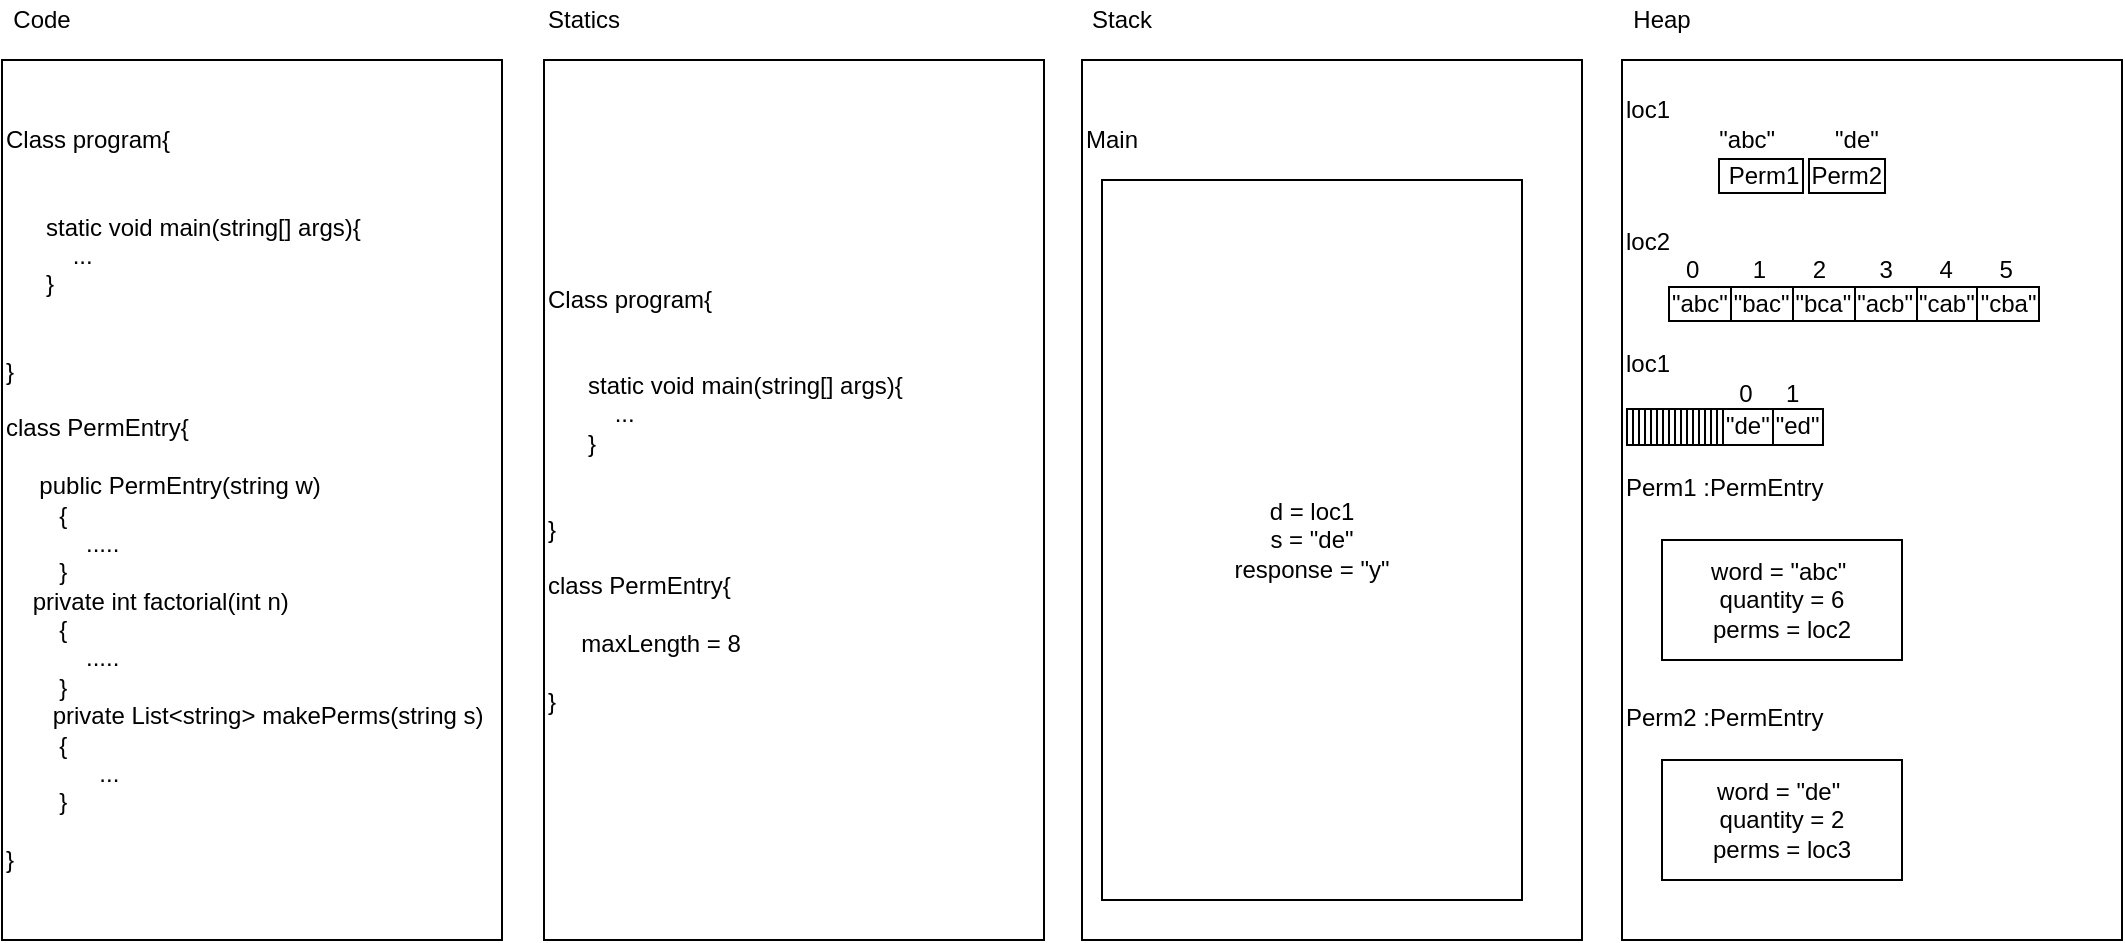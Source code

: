 <mxfile version="14.5.3" type="github">
  <diagram id="MkJ7x8U8QZDx5aW0vpz0" name="Page-1">
    <mxGraphModel dx="1422" dy="705" grid="1" gridSize="10" guides="1" tooltips="1" connect="1" arrows="1" fold="1" page="1" pageScale="1" pageWidth="1100" pageHeight="850" math="0" shadow="0">
      <root>
        <mxCell id="0" />
        <mxCell id="1" parent="0" />
        <mxCell id="QrvTohSwwayNkErZfKIE-2" value="Class program{&lt;br&gt;&lt;br&gt;&lt;div&gt;&lt;br&gt;&lt;/div&gt;&amp;nbsp; &amp;nbsp; &amp;nbsp; static void main(string[] args){&lt;br&gt;&amp;nbsp; &amp;nbsp; &amp;nbsp; &amp;nbsp; &amp;nbsp; ...&lt;br&gt;&amp;nbsp; &amp;nbsp; &amp;nbsp; }&lt;br&gt;&lt;br&gt;&lt;br&gt;}&lt;br&gt;&lt;br&gt;class PermEntry{&lt;br&gt;&lt;br&gt;&amp;nbsp; &amp;nbsp; &amp;nbsp;&lt;span&gt;public PermEntry(string w)&lt;/span&gt;&lt;div&gt;&amp;nbsp; &amp;nbsp; &amp;nbsp; &amp;nbsp; {&lt;/div&gt;&lt;div&gt;&amp;nbsp; &amp;nbsp; &amp;nbsp; &amp;nbsp; &amp;nbsp; &amp;nbsp; .....&lt;/div&gt;&lt;div&gt;&amp;nbsp; &amp;nbsp; &amp;nbsp; &amp;nbsp; }&lt;/div&gt;&lt;div&gt;&amp;nbsp; &amp;nbsp;&amp;nbsp;&lt;span&gt;private int factorial(int n)&lt;/span&gt;&lt;/div&gt;&lt;div&gt;&amp;nbsp; &amp;nbsp; &amp;nbsp; &amp;nbsp; {&lt;/div&gt;&lt;div&gt;&amp;nbsp; &amp;nbsp; &amp;nbsp; &amp;nbsp; &amp;nbsp; &amp;nbsp; .....&lt;/div&gt;&lt;div&gt;&amp;nbsp; &amp;nbsp; &amp;nbsp; &amp;nbsp; }&lt;/div&gt;&amp;nbsp; &amp;nbsp; &amp;nbsp;&amp;nbsp;&lt;span&gt;&amp;nbsp;private List&amp;lt;string&amp;gt; makePerms(string s)&lt;/span&gt;&lt;div&gt;&amp;nbsp; &amp;nbsp; &amp;nbsp; &amp;nbsp; {&lt;/div&gt;&lt;div&gt;&amp;nbsp; &amp;nbsp; &amp;nbsp; &amp;nbsp; &amp;nbsp; &amp;nbsp; &amp;nbsp; ...&lt;/div&gt;&lt;div&gt;&amp;nbsp; &amp;nbsp; &amp;nbsp; &amp;nbsp; }&lt;/div&gt;&lt;br&gt;}" style="rounded=0;whiteSpace=wrap;html=1;align=left;" parent="1" vertex="1">
          <mxGeometry x="20" y="60" width="250" height="440" as="geometry" />
        </mxCell>
        <mxCell id="QrvTohSwwayNkErZfKIE-3" value="Code" style="text;html=1;strokeColor=none;fillColor=none;align=center;verticalAlign=middle;whiteSpace=wrap;rounded=0;" parent="1" vertex="1">
          <mxGeometry x="20" y="30" width="40" height="20" as="geometry" />
        </mxCell>
        <mxCell id="QrvTohSwwayNkErZfKIE-4" value="Class program{&lt;br&gt;&lt;br&gt;&lt;div&gt;&lt;br&gt;&lt;/div&gt;&amp;nbsp; &amp;nbsp; &amp;nbsp; static void main(string[] args){&lt;br&gt;&amp;nbsp; &amp;nbsp; &amp;nbsp; &amp;nbsp; &amp;nbsp; ...&lt;br&gt;&amp;nbsp; &amp;nbsp; &amp;nbsp; }&lt;br&gt;&lt;br&gt;&lt;br&gt;}&lt;br&gt;&lt;br&gt;class PermEntry{&lt;br&gt;&lt;br&gt;&amp;nbsp; &amp;nbsp; &amp;nbsp;maxLength = 8&lt;br&gt;&lt;br&gt;}" style="rounded=0;whiteSpace=wrap;html=1;align=left;" parent="1" vertex="1">
          <mxGeometry x="291" y="60" width="250" height="440" as="geometry" />
        </mxCell>
        <mxCell id="QrvTohSwwayNkErZfKIE-5" value="Statics" style="text;html=1;strokeColor=none;fillColor=none;align=center;verticalAlign=middle;whiteSpace=wrap;rounded=0;" parent="1" vertex="1">
          <mxGeometry x="291" y="30" width="40" height="20" as="geometry" />
        </mxCell>
        <mxCell id="7mHd35gTJ7Eix5R3v8-Q-1" value="Main&amp;nbsp; &amp;nbsp; &amp;nbsp; &amp;nbsp; &amp;nbsp; &amp;nbsp; &amp;nbsp; &amp;nbsp; &amp;nbsp; &amp;nbsp; &amp;nbsp; &amp;nbsp; &amp;nbsp; &amp;nbsp; &amp;nbsp; &amp;nbsp; &amp;nbsp; &amp;nbsp; &amp;nbsp; &amp;nbsp; &amp;nbsp; &amp;nbsp;&amp;nbsp;&lt;br&gt;&lt;br&gt;&lt;br&gt;&lt;br&gt;&lt;br&gt;&lt;br&gt;&lt;br&gt;&lt;br&gt;&lt;br&gt;&lt;br&gt;&lt;br&gt;&lt;br&gt;&lt;br&gt;&lt;br&gt;&lt;br&gt;&lt;br&gt;&lt;br&gt;&lt;br&gt;&lt;br&gt;&lt;br&gt;&lt;br&gt;&lt;br&gt;&lt;br&gt;&lt;br&gt;&lt;br&gt;&lt;br&gt;" style="rounded=0;whiteSpace=wrap;html=1;align=left;" parent="1" vertex="1">
          <mxGeometry x="560" y="60" width="250" height="440" as="geometry" />
        </mxCell>
        <mxCell id="7mHd35gTJ7Eix5R3v8-Q-2" value="Stack" style="text;html=1;strokeColor=none;fillColor=none;align=center;verticalAlign=middle;whiteSpace=wrap;rounded=0;" parent="1" vertex="1">
          <mxGeometry x="560" y="30" width="40" height="20" as="geometry" />
        </mxCell>
        <mxCell id="7mHd35gTJ7Eix5R3v8-Q-3" value="d = loc1&lt;br&gt;s = &quot;de&quot;&lt;br&gt;response = &quot;y&quot;" style="rounded=0;whiteSpace=wrap;html=1;align=center;" parent="1" vertex="1">
          <mxGeometry x="570" y="120" width="210" height="360" as="geometry" />
        </mxCell>
        <mxCell id="7mHd35gTJ7Eix5R3v8-Q-5" value="loc1&lt;br&gt;&lt;span&gt;&amp;nbsp; &amp;nbsp; &amp;nbsp; &amp;nbsp; &amp;nbsp; &amp;nbsp; &amp;nbsp; &quot;abc&quot;&amp;nbsp; &amp;nbsp; &amp;nbsp; &amp;nbsp; &amp;nbsp;&quot;de&quot;&amp;nbsp;&lt;/span&gt;&lt;span&gt;&amp;nbsp;&lt;/span&gt;&lt;br&gt;&lt;div&gt;&lt;table&gt;&lt;tbody&gt;&lt;tr&gt;&lt;td&gt;&lt;br&gt;&lt;/td&gt;&lt;td&gt;&lt;br&gt;&lt;/td&gt;&lt;td&gt;&lt;br&gt;&lt;/td&gt;&lt;td&gt;&lt;br&gt;&lt;/td&gt;&lt;td&gt;&lt;br&gt;&lt;/td&gt;&lt;td&gt;&lt;br&gt;&lt;/td&gt;&lt;td&gt;&lt;br&gt;&lt;/td&gt;&lt;td&gt;&lt;br&gt;&lt;/td&gt;&lt;td&gt;&lt;br&gt;&lt;/td&gt;&lt;td&gt;&lt;br&gt;&lt;/td&gt;&lt;td&gt;&lt;br&gt;&lt;/td&gt;&lt;td style=&quot;border: 1px solid rgb(0 , 0 , 0) ; border-collapse: collapse&quot;&gt;&lt;span style=&quot;background-color: rgb(255 , 255 , 255)&quot;&gt;&amp;nbsp;Perm1&lt;/span&gt;&lt;/td&gt;&lt;td style=&quot;border: 1px solid rgb(0 , 0 , 0) ; border-collapse: collapse&quot;&gt;&lt;span style=&quot;background-color: rgb(255 , 255 , 255)&quot;&gt;Perm2&lt;/span&gt;&lt;/td&gt;&lt;/tr&gt;&lt;/tbody&gt;&lt;/table&gt;&lt;br&gt;&lt;/div&gt;&lt;div&gt;loc2&lt;br&gt;&amp;nbsp; &amp;nbsp; &amp;nbsp; &amp;nbsp; &amp;nbsp;0&amp;nbsp; &amp;nbsp; &amp;nbsp; &amp;nbsp; 1&amp;nbsp; &amp;nbsp; &amp;nbsp; &amp;nbsp;2&amp;nbsp; &amp;nbsp; &amp;nbsp; &amp;nbsp; 3&amp;nbsp; &amp;nbsp; &amp;nbsp; &amp;nbsp;4&amp;nbsp; &amp;nbsp; &amp;nbsp; &amp;nbsp;5&amp;nbsp;&amp;nbsp;&lt;br&gt;&lt;div&gt;&lt;table border=&quot;1&quot; style=&quot;border: 1px solid rgb(255 , 255 , 255) ; border-collapse: collapse&quot;&gt;&lt;tbody&gt;&lt;tr&gt;&lt;td style=&quot;border-collapse: collapse&quot;&gt;&lt;br&gt;&lt;/td&gt;&lt;td&gt;&lt;br&gt;&lt;/td&gt;&lt;td style=&quot;border-collapse: collapse&quot;&gt;&lt;br&gt;&lt;/td&gt;&lt;td&gt;&lt;br&gt;&lt;/td&gt;&lt;td&gt;&lt;br&gt;&lt;/td&gt;&lt;td style=&quot;border-collapse: collapse&quot;&gt;&lt;br&gt;&lt;/td&gt;&lt;td style=&quot;border-collapse: collapse&quot;&gt;&lt;br&gt;&lt;/td&gt;&lt;td style=&quot;border: 1px solid rgb(0 , 0 , 0) ; border-collapse: collapse&quot;&gt;&quot;abc&quot;&lt;/td&gt;&lt;td style=&quot;border: 1px solid rgb(0 , 0 , 0) ; border-collapse: collapse&quot;&gt;&quot;bac&quot;&lt;/td&gt;&lt;td style=&quot;border: 1px solid rgb(0 , 0 , 0) ; border-collapse: collapse&quot;&gt;&quot;bca&quot;&lt;/td&gt;&lt;td style=&quot;border: 1px solid rgb(0 , 0 , 0) ; border-collapse: collapse&quot;&gt;&quot;acb&quot;&lt;/td&gt;&lt;td style=&quot;border-collapse: collapse ; border: 1px solid rgb(0 , 0 , 0)&quot;&gt;&lt;span style=&quot;background-color: rgb(255 , 255 , 255)&quot;&gt;&quot;cab&quot;&lt;/span&gt;&lt;/td&gt;&lt;td style=&quot;border-collapse: collapse ; border: 1px solid rgb(0 , 0 , 0)&quot;&gt;&lt;span style=&quot;background-color: rgb(255 , 255 , 255)&quot;&gt;&quot;cba&quot;&lt;/span&gt;&lt;/td&gt;&lt;/tr&gt;&lt;/tbody&gt;&lt;/table&gt;&lt;br&gt;&lt;/div&gt;&lt;div&gt;loc1&lt;br&gt;&amp;nbsp; &amp;nbsp; &amp;nbsp; &amp;nbsp; &amp;nbsp; &amp;nbsp; &amp;nbsp; &amp;nbsp; &amp;nbsp;0&amp;nbsp; &amp;nbsp; &amp;nbsp;1&amp;nbsp;&amp;nbsp;&lt;/div&gt;&lt;/div&gt;&lt;div&gt;&lt;table border=&quot;1&quot; style=&quot;border: 1px solid rgb(0 , 0 , 0) ; border-collapse: collapse&quot;&gt;&lt;tbody&gt;&lt;tr&gt;&lt;td&gt;&lt;br&gt;&lt;/td&gt;&lt;td&gt;&lt;br&gt;&lt;/td&gt;&lt;td&gt;&lt;br&gt;&lt;/td&gt;&lt;td&gt;&lt;br&gt;&lt;/td&gt;&lt;td&gt;&lt;br&gt;&lt;/td&gt;&lt;td&gt;&lt;br&gt;&lt;/td&gt;&lt;td&gt;&lt;br&gt;&lt;/td&gt;&lt;td&gt;&lt;br&gt;&lt;/td&gt;&lt;td&gt;&lt;br&gt;&lt;/td&gt;&lt;td&gt;&lt;br&gt;&lt;/td&gt;&lt;td&gt;&lt;br&gt;&lt;/td&gt;&lt;td&gt;&lt;br&gt;&lt;/td&gt;&lt;td&gt;&lt;br&gt;&lt;/td&gt;&lt;td&gt;&lt;br&gt;&lt;/td&gt;&lt;td&gt;&lt;br&gt;&lt;/td&gt;&lt;td&gt;&lt;br&gt;&lt;/td&gt;&lt;td style=&quot;border-collapse: collapse&quot;&gt;&quot;de&quot;&lt;/td&gt;&lt;td style=&quot;border-collapse: collapse&quot;&gt;&quot;ed&quot;&lt;/td&gt;&lt;/tr&gt;&lt;/tbody&gt;&lt;/table&gt;&lt;/div&gt;&lt;div&gt;&lt;br&gt;&lt;/div&gt;&lt;div&gt;Perm1 :PermEntry&lt;/div&gt;&lt;div&gt;&lt;br&gt;&lt;/div&gt;&lt;div&gt;&lt;br&gt;&lt;/div&gt;&lt;div&gt;&lt;br&gt;&lt;/div&gt;&lt;div&gt;&lt;br&gt;&lt;/div&gt;&lt;div&gt;&lt;br&gt;&lt;/div&gt;&lt;div&gt;&lt;br&gt;&lt;/div&gt;&lt;div&gt;&lt;br&gt;&lt;/div&gt;&lt;div&gt;&lt;div&gt;Perm2 :PermEntry&lt;/div&gt;&lt;/div&gt;&lt;div&gt;&lt;br&gt;&lt;/div&gt;&lt;div&gt;&lt;br&gt;&lt;/div&gt;&lt;div&gt;&lt;br&gt;&lt;/div&gt;&lt;div&gt;&lt;br&gt;&lt;/div&gt;&lt;div&gt;&lt;br&gt;&lt;/div&gt;&lt;div&gt;&lt;br&gt;&lt;/div&gt;" style="rounded=0;whiteSpace=wrap;html=1;align=left;" parent="1" vertex="1">
          <mxGeometry x="830" y="60" width="250" height="440" as="geometry" />
        </mxCell>
        <mxCell id="7mHd35gTJ7Eix5R3v8-Q-6" value="Heap" style="text;html=1;strokeColor=none;fillColor=none;align=center;verticalAlign=middle;whiteSpace=wrap;rounded=0;" parent="1" vertex="1">
          <mxGeometry x="830" y="30" width="40" height="20" as="geometry" />
        </mxCell>
        <mxCell id="H_uyjuBHZYOSrO84miur-1" value="word = &quot;abc&quot;&amp;nbsp;&lt;br&gt;quantity = 6&lt;br&gt;perms = loc2" style="rounded=0;whiteSpace=wrap;html=1;" vertex="1" parent="1">
          <mxGeometry x="850" y="300" width="120" height="60" as="geometry" />
        </mxCell>
        <mxCell id="H_uyjuBHZYOSrO84miur-2" value="word = &quot;de&quot;&amp;nbsp;&lt;br&gt;quantity = 2&lt;br&gt;perms = loc3" style="rounded=0;whiteSpace=wrap;html=1;" vertex="1" parent="1">
          <mxGeometry x="850" y="410" width="120" height="60" as="geometry" />
        </mxCell>
      </root>
    </mxGraphModel>
  </diagram>
</mxfile>
